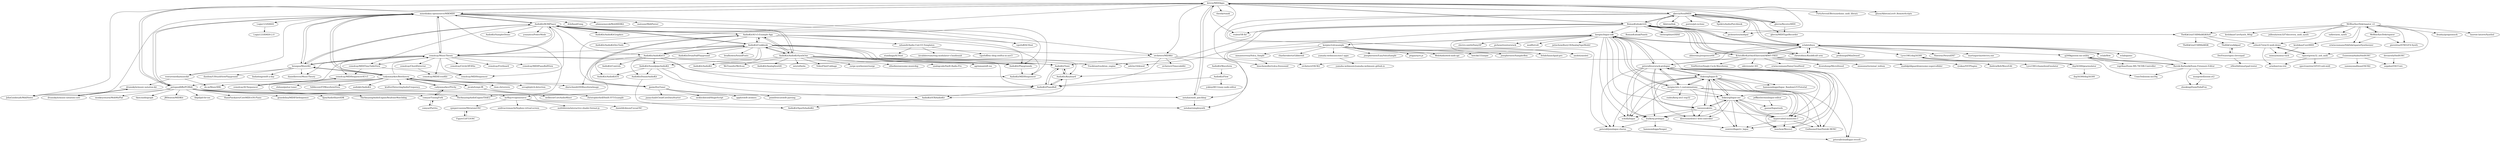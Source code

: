 digraph G {
"krevis/MIDIApps" -> "mixedinkey-opensource/MIKMIDI"
"krevis/MIDIApps" -> "petegoodliffe/PGMidi"
"krevis/MIDIApps" -> "notahat/midi_patchbay"
"krevis/MIDIApps" -> "gbevin/SendMIDI"
"krevis/MIDIApps" -> "RomanKubiak/ctrlr"
"krevis/MIDIApps" -> "pichenettes/midipal" ["e"=1]
"krevis/MIDIApps" -> "JohnGoodstadt/MidiNotes"
"krevis/MIDIApps" -> "thestk/rtmidi" ["e"=1]
"krevis/MIDIApps" -> "mrRay/vvopensource"
"krevis/MIDIApps" -> "notahat/simplesynth"
"krevis/MIDIApps" -> "reales/OB-Xd" ["e"=1]
"krevis/MIDIApps" -> "gbevin/ReceiveMIDI"
"krevis/MIDIApps" -> "orchetect/MIDIKit"
"krevis/MIDIApps" -> "FortySevenEffects/arduino_midi_library" ["e"=1]
"krevis/MIDIApps" -> "gluon/AbletonLive9_RemoteScripts" ["e"=1]
"notahat/midi_patchbay" -> "krevis/MIDIApps"
"notahat/midi_patchbay" -> "notahat/simplesynth"
"AudioKit/AUv3-Example-App" -> "AudioKit/Cookbook"
"AudioKit/AUv3-Example-App" -> "mhamilt/Audio-Unit-V3-Templates"
"AudioKit/AUv3-Example-App" -> "jpsim/ZenTuner"
"AudioKit/AUv3-Example-App" -> "AudioKit/MIDISequencer"
"AudioKit/AUv3-Example-App" -> "AudioKit/AudioKitUI"
"AudioKit/AUv3-Example-App" -> "AudioKit/ROMPlayer"
"AudioKit/AUv3-Example-App" -> "AudioKit/Playgrounds"
"AudioKit/AUv3-Example-App" -> "AudioKit/AudioKitSynthOne"
"AudioKit/AUv3-Example-App" -> "vgorloff/AUHost"
"AudioKit/AUv3-Example-App" -> "AudioKit/AudioKitDevTools"
"AudioKit/AudioKitSynthOne" -> "AudioKit/AudioKit" ["e"=1]
"AudioKit/AudioKitSynthOne" -> "AudioKit/ROMPlayer"
"AudioKit/AudioKitSynthOne" -> "AudioKit/Cookbook"
"AudioKit/AudioKitSynthOne" -> "AudioKit/AUv3-Example-App"
"AudioKit/AudioKitSynthOne" -> "agrinman/sift-ios" ["e"=1]
"AudioKit/AudioKitSynthOne" -> "WeTransfer/WeScan" ["e"=1]
"AudioKit/AudioKitSynthOne" -> "AudioKit/AnalogSynthX"
"AudioKit/AudioKitSynthOne" -> "mtytel/helm" ["e"=1]
"AudioKit/AudioKitSynthOne" -> "asb2m10/dexed" ["e"=1]
"AudioKit/AudioKitSynthOne" -> "AudioKit/Playgrounds"
"AudioKit/AudioKitSynthOne" -> "VideoFlint/Cabbage" ["e"=1]
"AudioKit/AudioKitSynthOne" -> "surge-synthesizer/surge" ["e"=1]
"AudioKit/AudioKitSynthOne" -> "olilarkin/awesome-musicdsp" ["e"=1]
"AudioKit/AudioKitSynthOne" -> "analogcode/Swift-Radio-Pro" ["e"=1]
"AudioKit/AudioKitSynthOne" -> "Tracktion/tracktion_engine" ["e"=1]
"AudioKit/ROMPlayer" -> "cemolcay/MusicTheory"
"AudioKit/ROMPlayer" -> "AudioKit/AudioKitSynthOne"
"AudioKit/ROMPlayer" -> "AudioKit/MIDISequencer"
"AudioKit/ROMPlayer" -> "cemolcay/MIDITimeTableView"
"AudioKit/ROMPlayer" -> "AudioKit/AUv3-Example-App"
"AudioKit/ROMPlayer" -> "AudioKit/Playgrounds"
"AudioKit/ROMPlayer" -> "AudioKit/Cookbook"
"AudioKit/ROMPlayer" -> "mixedinkey-opensource/MIKMIDI"
"AudioKit/ROMPlayer" -> "benzguo/MusicKit"
"AudioKit/ROMPlayer" -> "cemolcay/MIDISequencer"
"AudioKit/ROMPlayer" -> "AudioKit/AudioKitGraphics"
"AudioKit/ROMPlayer" -> "AudioKit/SamplerDemo"
"AudioKit/ROMPlayer" -> "younatics/PowerMode" ["e"=1]
"AudioKit/ROMPlayer" -> "AudioKit/AudioKitUI"
"venturemedia/musickit" -> "dn-m/MusicXML"
"venturemedia/musickit" -> "drumnkyle/music-notation-kit"
"MrBlueXav/Dekrispator" -> "MrBlueXav/Dekrispator_v2"
"MrBlueXav/Dekrispator" -> "erwincoumans/StkDekrispatorSynthesizer"
"MrBlueXav/Dekrispator" -> "pierstitus/STM32F4-Synth"
"MrBlueXav/Dekrispator_v2" -> "MrBlueXav/Dekrispator"
"MrBlueXav/Dekrispator_v2" -> "erwincoumans/StkDekrispatorSynthesizer"
"MrBlueXav/Dekrispator_v2" -> "ripxorip/stm32_usb_midi"
"MrBlueXav/Dekrispator_v2" -> "deadsy/googoomuck"
"MrBlueXav/Dekrispator_v2" -> "laurent-latorre/Synthol"
"MrBlueXav/Dekrispator_v2" -> "keshikan/CureSynth_Whip"
"MrBlueXav/Dekrispator_v2" -> "julbouln/stm32f7discovery_midi_synth"
"MrBlueXav/Dekrispator_v2" -> "sebseb7/stm32-midi-demo"
"MrBlueXav/Dekrispator_v2" -> "safiire/arm_synth"
"MrBlueXav/Dekrispator_v2" -> "TheKikGen/USBMidiKliK4x4"
"MrBlueXav/Dekrispator_v2" -> "keshikan/CureMIDI"
"MrBlueXav/Dekrispator_v2" -> "pierstitus/STM32F4-Synth"
"petegoodliffe/PGMidi" -> "mixedinkey-opensource/MIKMIDI"
"petegoodliffe/PGMidi" -> "JohnGoodstadt/MidiNotes"
"petegoodliffe/PGMidi" -> "krevis/MIDIApps"
"petegoodliffe/PGMidi" -> "TheAmazingAudioEngine/TAAE2"
"petegoodliffe/PGMidi" -> "tkzic/audiograph" ["e"=1]
"petegoodliffe/PGMidi" -> "JRHeaton/MIDIKit"
"petegoodliffe/PGMidi" -> "notahat/simplesynth"
"petegoodliffe/PGMidi" -> "libpd/pd-for-ios" ["e"=1]
"petegoodliffe/PGMidi" -> "mrRay/vvopensource"
"petegoodliffe/PGMidi" -> "HansPinckaers/CoreMIDI-iOS-Piano"
"petegoodliffe/PGMidi" -> "genedelisa/MIDIFileSequence"
"petegoodliffe/PGMidi" -> "notahat/midi_patchbay"
"petegoodliffe/PGMidi" -> "lijon/AudioShareSDK"
"petegoodliffe/PGMidi" -> "TheAmazingAudioEngine/RealtimeWatchdog"
"petegoodliffe/PGMidi" -> "monkeyswarm/MobMuPlat" ["e"=1]
"g200kg/zoom-ms-utility" -> "Barsik-Barbosik/Zoom-Firmware-Editor"
"g200kg/zoom-ms-utility" -> "UnnoTed/zoom-ms50g"
"g200kg/zoom-ms-utility" -> "rogribas/Zoom-MS-70CDR-Controller"
"peterall/eurorack-prologue" -> "korginc/logue-sdk"
"peterall/eurorack-prologue" -> "dukesrg/logue-fx"
"peterall/eurorack-prologue" -> "dukesrg/logue-osc"
"peterall/eurorack-prologue" -> "len/korg-prologue"
"peterall/eurorack-prologue" -> "peterall/junologue-chorus"
"peterall/eurorack-prologue" -> "hypercubed-music/nts-1"
"peterall/eurorack-prologue" -> "tweeeeeak/nts"
"peterall/eurorack-prologue" -> "korginc/nts-1-customizations"
"peterall/eurorack-prologue" -> "directions4/nts1-web-controller"
"peterall/eurorack-prologue" -> "centrevillage/cv_logue"
"peterall/eurorack-prologue" -> "boochow/Waves2"
"peterall/eurorack-prologue" -> "schollz/logue"
"peterall/eurorack-prologue" -> "peterall/cloudlogue-reverb"
"peterall/eurorack-prologue" -> "hammondeggs/logue_RandomLFOTutorial"
"peterall/eurorack-prologue" -> "GuillaumeElias/Nutekt-MOSC"
"korginc/logue-sdk" -> "peterall/eurorack-prologue"
"korginc/logue-sdk" -> "korginc/nts-1-customizations"
"korginc/logue-sdk" -> "dukesrg/logue-fx"
"korginc/logue-sdk" -> "dukesrg/logue-osc"
"korginc/logue-sdk" -> "len/korg-prologue"
"korginc/logue-sdk" -> "tweeeeeak/nts"
"korginc/logue-sdk" -> "korginc/volcasample"
"korginc/logue-sdk" -> "hypercubed-music/nts-1"
"korginc/logue-sdk" -> "electro-smith/DaisySP" ["e"=1]
"korginc/logue-sdk" -> "pichenettes/eurorack" ["e"=1]
"korginc/logue-sdk" -> "eclab/edisyn"
"korginc/logue-sdk" -> "schollz/logue"
"korginc/logue-sdk" -> "modlfo/vult" ["e"=1]
"korginc/logue-sdk" -> "jatinchowdhury18/AnalogTapeModel" ["e"=1]
"korginc/logue-sdk" -> "peterall/junologue-chorus"
"AudioKit/Cookbook" -> "AudioKit/AudioKitUI"
"AudioKit/Cookbook" -> "AudioKit/AUv3-Example-App"
"AudioKit/Cookbook" -> "AudioKit/Playgrounds"
"AudioKit/Cookbook" -> "orchetect/MIDIKit"
"AudioKit/Cookbook" -> "AudioKit/Tonic"
"AudioKit/Cookbook" -> "AudioKit/Keyboard"
"AudioKit/Cookbook" -> "AudioKit/PianoRoll"
"AudioKit/Cookbook" -> "AudioKit/AudioKit" ["e"=1]
"AudioKit/Cookbook" -> "dmrschmidt/DSWaveformImage" ["e"=1]
"AudioKit/Cookbook" -> "AudioKit/ROMPlayer"
"AudioKit/Cookbook" -> "AudioKit/DrumPadPlayground"
"AudioKit/Cookbook" -> "cemolcay/MusicTheory"
"AudioKit/Cookbook" -> "AudioKit/SoundpipeAudioKit"
"AudioKit/Cookbook" -> "AudioKit/AudioKitSynthOne"
"AudioKit/Cookbook" -> "bradhowes/SoundFonts"
"Lyve1981/dsp56300" -> "dsp56300/gearmulator"
"Lyve1981/dsp56300" -> "Lyve1981/chameleonEmulator"
"jpsim/ZenTuner" -> "AudioKit/AUv3-Example-App"
"jpsim/ZenTuner" -> "nicklockwood/ShapeScript" ["e"=1]
"jpsim/ZenTuner" -> "apple/swift-atomics" ["e"=1]
"jpsim/ZenTuner" -> "pointfreeco/swift-parsing" ["e"=1]
"jpsim/ZenTuner" -> "jazzychad/iCloudCoreDataStarter" ["e"=1]
"vadymmarkov/Pitchy" -> "vadymmarkov/Beethoven"
"vadymmarkov/Pitchy" -> "comyar/TuningFork"
"TheKikGen/kikpad" -> "DerFetzer/open-cleverpad"
"benzguo/MusicKit" -> "cemolcay/MusicTheory"
"benzguo/MusicKit" -> "venturemedia/musickit"
"benzguo/MusicKit" -> "danielbreves/MusicTheory"
"benzguo/MusicKit" -> "vadymmarkov/Beethoven"
"benzguo/MusicKit" -> "mixedinkey-opensource/MIKMIDI"
"benzguo/MusicKit" -> "lindadong/swift-a-day" ["e"=1]
"benzguo/MusicKit" -> "AudioKit/ROMPlayer"
"benzguo/MusicKit" -> "dasdom/UIStackViewPlayground" ["e"=1]
"vadymmarkov/Beethoven" -> "vadymmarkov/Pitchy"
"vadymmarkov/Beethoven" -> "comyar/TuningFork"
"vadymmarkov/Beethoven" -> "benzguo/MusicKit"
"vadymmarkov/Beethoven" -> "mixedinkey-opensource/MIKMIDI"
"vadymmarkov/Beethoven" -> "jscalo/tempi-fft"
"vadymmarkov/Beethoven" -> "cemolcay/MusicTheory"
"vadymmarkov/Beethoven" -> "sevagh/pitch-detection" ["e"=1]
"vadymmarkov/Beethoven" -> "elslooo/guitar-tuner"
"vadymmarkov/Beethoven" -> "fulldecent/FDWaveformView" ["e"=1]
"vadymmarkov/Beethoven" -> "jpsim/ZenTuner"
"vadymmarkov/Beethoven" -> "dmrschmidt/DSWaveformImage" ["e"=1]
"vadymmarkov/Beethoven" -> "petegoodliffe/PGMidi"
"vadymmarkov/Beethoven" -> "audiokit/AudioKit" ["e"=1]
"vadymmarkov/Beethoven" -> "krafter/DetectingAudioFrequency" ["e"=1]
"vadymmarkov/Beethoven" -> "rism-ch/verovio" ["e"=1]
"DerFetzer/open-cleverpad" -> "s0len0id/smartpad-tester"
"DerFetzer/open-cleverpad" -> "TheKikGen/kikpad"
"TheKikGen/USBMidiKliK4x4" -> "sebseb7/stm32-midi-demo"
"TheKikGen/USBMidiKliK4x4" -> "TheKikGen/USBMidiKliK" ["e"=1]
"TheKikGen/USBMidiKliK4x4" -> "TheKikGen/kikpad"
"mixedinkey-opensource/MIKMIDI" -> "petegoodliffe/PGMidi"
"mixedinkey-opensource/MIKMIDI" -> "krevis/MIDIApps"
"mixedinkey-opensource/MIKMIDI" -> "dclelland/Gong"
"mixedinkey-opensource/MIKMIDI" -> "adamnemecek/WebMIDIKit"
"mixedinkey-opensource/MIKMIDI" -> "cemolcay/MusicTheory"
"mixedinkey-opensource/MIKMIDI" -> "vadymmarkov/Beethoven"
"mixedinkey-opensource/MIKMIDI" -> "benzguo/MusicKit"
"mixedinkey-opensource/MIKMIDI" -> "JohnGoodstadt/MidiNotes"
"mixedinkey-opensource/MIKMIDI" -> "matsune/MidiParser"
"mixedinkey-opensource/MIKMIDI" -> "orchetect/MIDIKit"
"mixedinkey-opensource/MIKMIDI" -> "TheAmazingAudioEngine/TAAE2"
"mixedinkey-opensource/MIKMIDI" -> "venturemedia/musickit"
"mixedinkey-opensource/MIKMIDI" -> "vgorloff/AUHost"
"mixedinkey-opensource/MIKMIDI" -> "AudioKit/ROMPlayer"
"mixedinkey-opensource/MIKMIDI" -> "Lugia123/XMIDI"
"jscalo/tempi-fft" -> "welbesw/CoreAudioMixer"
"jscalo/tempi-fft" -> "christopherhelf/Swift-FFT-Example"
"jscalo/tempi-fft" -> "vadymmarkov/Beethoven"
"gbevin/SendMIDI" -> "gbevin/ReceiveMIDI"
"gbevin/SendMIDI" -> "porres/pd-cyclone" ["e"=1]
"gbevin/SendMIDI" -> "SpektroAudio/Patchbook"
"gbevin/SendMIDI" -> "krevis/MIDIApps"
"gbevin/SendMIDI" -> "dvhdr/launchpad-pro" ["e"=1]
"gbevin/SendMIDI" -> "eclab/edisyn"
"gbevin/SendMIDI" -> "gbevin/MIDITapeRecorder"
"gbevin/SendMIDI" -> "axoloti/axoloti" ["e"=1]
"gbevin/SendMIDI" -> "christofmuc/KnobKraft-orm"
"gbevin/SendMIDI" -> "RomanKubiak/ctrlr"
"gbevin/SendMIDI" -> "Ableton/link" ["e"=1]
"gbevin/SendMIDI" -> "pichenettes/midipal" ["e"=1]
"eclab/edisyn" -> "eclab/flow"
"eclab/edisyn" -> "christofmuc/KnobKraft-orm"
"eclab/edisyn" -> "RomanKubiak/ctrlr"
"eclab/edisyn" -> "eclab/gizmo"
"eclab/edisyn" -> "KristofferKarlAxelEkstrand/AKWF-FREE"
"eclab/edisyn" -> "probonopd/MiniDexed" ["e"=1]
"eclab/edisyn" -> "ahlstromcj/sequencer64" ["e"=1]
"eclab/edisyn" -> "g200kg/zoom-ms-utility"
"eclab/edisyn" -> "korginc/logue-sdk"
"eclab/edisyn" -> "gbevin/SendMIDI"
"eclab/edisyn" -> "peterall/eurorack-prologue"
"eclab/edisyn" -> "Nintorac/NeuralDX7"
"eclab/edisyn" -> "Barsik-Barbosik/Zoom-Firmware-Editor"
"eclab/edisyn" -> "Lyve1981/dsp56300"
"eclab/edisyn" -> "martinpavlas/electra.one"
"cemolcay/ChordDetector" -> "cemolcay/MIDIEventKit"
"ExistentialAudio/SwiftOSC" -> "orchetect/OSCKit"
"ExistentialAudio/SwiftOSC" -> "sammysmallman/OSCKit"
"ExistentialAudio/SwiftOSC" -> "segabor/OSCCore"
"eclab/flow" -> "eclab/edisyn"
"dsp56300/gearmulator" -> "dsp56300/dsp56300"
"dsp56300/gearmulator" -> "Lyve1981/dsp56300"
"ripxorip/stm32_usb_midi" -> "arneboe/con.trol"
"ripxorip/stm32_usb_midi" -> "sebseb7/stm32-midi-demo"
"ripxorip/stm32_usb_midi" -> "spectran/stm32f103-usb-midi"
"KristofferKarlAxelEkstrand/AKWF-FREE" -> "eclab/edisyn"
"KristofferKarlAxelEkstrand/AKWF-FREE" -> "AndrewBelt/WaveEdit"
"KristofferKarlAxelEkstrand/AKWF-FREE" -> "VoidVertex/Single-Cycle-Waveforms"
"KristofferKarlAxelEkstrand/AKWF-FREE" -> "odevices/er-301" ["e"=1]
"KristofferKarlAxelEkstrand/AKWF-FREE" -> "erwincoumans/DaisyCloudSeed" ["e"=1]
"KristofferKarlAxelEkstrand/AKWF-FREE" -> "peterall/eurorack-prologue"
"KristofferKarlAxelEkstrand/AKWF-FREE" -> "dcoredump/MicroDexed" ["e"=1]
"KristofferKarlAxelEkstrand/AKWF-FREE" -> "RomanKubiak/ctrlr"
"KristofferKarlAxelEkstrand/AKWF-FREE" -> "mxmxmx/terminal_tedium" ["e"=1]
"KristofferKarlAxelEkstrand/AKWF-FREE" -> "madskjeldgaard/awesome-supercollider" ["e"=1]
"KristofferKarlAxelEkstrand/AKWF-FREE" -> "ryukau/VSTPlugins" ["e"=1]
"Lugia123/XMIDI" -> "Lugia123/XMIDI-2.0"
"comyar/TuningFork" -> "comyar/Partita"
"comyar/TuningFork" -> "vadymmarkov/Pitchy"
"dukesrg/logue-fx" -> "dukesrg/logue-osc"
"dukesrg/logue-fx" -> "tweeeeeak/nts"
"dukesrg/logue-fx" -> "schollz/logue"
"dukesrg/logue-fx" -> "peterall/eurorack-prologue"
"dukesrg/logue-fx" -> "centrevillage/cv_logue"
"dukesrg/logue-fx" -> "hypercubed-music/nts-1"
"dukesrg/logue-fx" -> "len/korg-prologue"
"dukesrg/logue-fx" -> "peterall/junologue-chorus"
"dukesrg/logue-fx" -> "GuillaumeElias/Nutekt-MOSC"
"dukesrg/logue-fx" -> "hammondeggs/logue_RandomLFOTutorial"
"dukesrg/logue-fx" -> "boochow/Waves2"
"dukesrg/logue-fx" -> "peterall/cloudlogue-reverb"
"dukesrg/logue-fx" -> "korginc/nts-1-customizations"
"dukesrg/logue-osc" -> "dukesrg/logue-fx"
"dukesrg/logue-osc" -> "hypercubed-music/nts-1"
"dukesrg/logue-osc" -> "tweeeeeak/nts"
"dukesrg/logue-osc" -> "GuillaumeElias/Nutekt-MOSC"
"dukesrg/logue-osc" -> "len/korg-prologue"
"dukesrg/logue-osc" -> "boochow/Waves2"
"dukesrg/logue-osc" -> "centrevillage/cv_logue"
"dukesrg/logue-osc" -> "directions4/nts1-web-controller"
"dukesrg/logue-osc" -> "gazzar/loguetools"
"peterall/junologue-chorus" -> "peterall/cloudlogue-reverb"
"comyar/Partita" -> "comyar/TuningFork"
"cemolcay/MusicTheory" -> "cemolcay/MIDITimeTableView"
"cemolcay/MusicTheory" -> "cemolcay/MIDIEventKit"
"cemolcay/MusicTheory" -> "cemolcay/CircleOfFifths"
"cemolcay/MusicTheory" -> "cemolcay/MIDISequencer"
"cemolcay/MusicTheory" -> "AudioKit/MIDISequencer"
"cemolcay/MusicTheory" -> "benzguo/MusicKit"
"cemolcay/MusicTheory" -> "AudioKit/ROMPlayer"
"cemolcay/MusicTheory" -> "AudioKit/Tonic"
"cemolcay/MusicTheory" -> "cemolcay/Fretboard"
"cemolcay/MusicTheory" -> "danielbreves/MusicTheory"
"cemolcay/MusicTheory" -> "dn-m/MusicXML"
"cemolcay/MusicTheory" -> "cemolcay/MIDIPianoRollView"
"cemolcay/MusicTheory" -> "mixedinkey-opensource/MIKMIDI"
"cemolcay/MusicTheory" -> "cemolcay/ChordDetector"
"cemolcay/MusicTheory" -> "cemolcay/MIDISequencerAUv3"
"orchetect/MIDIKit" -> "AudioKit/PianoRoll"
"orchetect/MIDIKit" -> "AudioKit/Tonic"
"orchetect/MIDIKit" -> "orchetect/OSCKit"
"orchetect/MIDIKit" -> "AudioKit/Keyboard"
"orchetect/MIDIKit" -> "orchetect/TimecodeKit"
"Barsik-Barbosik/Zoom-Firmware-Editor" -> "mungewell/zoom-zt2"
"Barsik-Barbosik/Zoom-Firmware-Editor" -> "g200kg/zoom-ms-utility"
"Barsik-Barbosik/Zoom-Firmware-Editor" -> "UnnoTed/zoom-ms50g"
"Barsik-Barbosik/Zoom-Firmware-Editor" -> "shooking/ZoomPedalFun"
"christofmuc/KnobKraft-orm" -> "eclab/edisyn"
"christofmuc/KnobKraft-orm" -> "RomanKubiak/ctrlr"
"gbevin/ReceiveMIDI" -> "gbevin/SendMIDI"
"gbevin/ReceiveMIDI" -> "gbevin/MIDITapeRecorder"
"sebseb7/stm32-midi-demo" -> "ripxorip/stm32_usb_midi"
"sebseb7/stm32-midi-demo" -> "arneboe/con.trol"
"sebseb7/stm32-midi-demo" -> "mimuz/mimuz-tuch"
"RomanKubiak/ctrlr" -> "eclab/edisyn"
"RomanKubiak/ctrlr" -> "christofmuc/KnobKraft-orm"
"RomanKubiak/ctrlr" -> "krevis/MIDIApps"
"RomanKubiak/ctrlr" -> "RomanKubiak/Panels"
"RomanKubiak/ctrlr" -> "TheKikGen/USBMidiKliK4x4"
"RomanKubiak/ctrlr" -> "KristofferKarlAxelEkstrand/AKWF-FREE"
"RomanKubiak/ctrlr" -> "gbevin/SendMIDI"
"RomanKubiak/ctrlr" -> "ahlstromcj/sequencer64" ["e"=1]
"RomanKubiak/ctrlr" -> "pichenettes/midipal" ["e"=1]
"RomanKubiak/ctrlr" -> "notahat/midi_patchbay"
"RomanKubiak/ctrlr" -> "korginc/logue-sdk"
"RomanKubiak/ctrlr" -> "reales/OB-Xd" ["e"=1]
"RomanKubiak/ctrlr" -> "asb2m10/dexed" ["e"=1]
"RomanKubiak/ctrlr" -> "Tracktion/tracktion_engine" ["e"=1]
"RomanKubiak/ctrlr" -> "christophhart/HISE" ["e"=1]
"AudioKit/Playgrounds" -> "AudioKit/MIDISequencer"
"korginc/nts-1-customizations" -> "dukesrg/logue-osc"
"korginc/nts-1-customizations" -> "eudes/korg-nts1-esp32"
"korginc/nts-1-customizations" -> "dukesrg/logue-fx"
"korginc/nts-1-customizations" -> "hypercubed-music/nts-1"
"korginc/nts-1-customizations" -> "directions4/nts1-web-controller"
"korginc/nts-1-customizations" -> "peterall/eurorack-prologue"
"korginc/nts-1-customizations" -> "boochow/Waves2"
"korginc/nts-1-customizations" -> "schollz/logue"
"korginc/nts-1-customizations" -> "korginc/logue-sdk"
"devinroth/SwiftOSC" -> "segabor/OSCCore"
"keshikan/CureMIDI" -> "mimuz/mimuz-tuch"
"tweeeeeak/nts" -> "dukesrg/logue-osc"
"tweeeeeak/nts" -> "dukesrg/logue-fx"
"tweeeeeak/nts" -> "directions4/nts1-web-controller"
"tweeeeeak/nts" -> "hypercubed-music/nts-1"
"tweeeeeak/nts" -> "len/korg-prologue"
"tweeeeeak/nts" -> "schollz/logue"
"AudioKit/Flow" -> "AudioKit/PianoRoll"
"AudioKit/Flow" -> "yukiny0811/easy-node-editor"
"korginc/volcasample" -> "korginc/logue-sdk"
"korginc/volcasample" -> "josephernest/EasyVolcaSample"
"korginc/volcasample" -> "axoloti/axoloti" ["e"=1]
"korginc/volcasample" -> "ptigas/syro.js"
"korginc/volcasample" -> "dvhdr/launchpad-pro" ["e"=1]
"korginc/volcasample" -> "hisschemoller/volca-freesound"
"korginc/volcasample" -> "WebAudio/web-midi-api" ["e"=1]
"korginc/volcasample" -> "mmaisterrena/Volca_Simple"
"korginc/volcasample" -> "yamaha-webmusic/nsx1-apps"
"korginc/volcasample" -> "hotchk155/arpie"
"korginc/volcasample" -> "josephernest/SamplerBox" ["e"=1]
"korginc/volcasample" -> "charlieroberts/Gibberish" ["e"=1]
"jeffkistler/minilogue-editor" -> "gazzar/loguetools"
"cemolcay/MIDITimeTableView" -> "cemolcay/MIDISequencer"
"cemolcay/MIDITimeTableView" -> "cemolcay/MIDISequencerAUv3"
"cpmpercussion/MetatoneOSC" -> "Figure53/F53OSC"
"mrRay/vvopensource" -> "danieldickison/CocoaOSC"
"mrRay/vvopensource" -> "andreacremaschi/Syphon-virtual-screen" ["e"=1]
"mrRay/vvopensource" -> "cpmpercussion/MetatoneOSC"
"mrRay/vvopensource" -> "msfeldstein/interactive-shader-format-js"
"AudioKit/Waveform" -> "AudioKit/Flow"
"AudioKit/Tonic" -> "AudioKit/Keyboard"
"AudioKit/Tonic" -> "AudioKit/PianoRoll"
"AudioKit/AudioKitUI" -> "AudioKit/Cookbook"
"AudioKit/AudioKitUI" -> "AudioKit/SoundpipeAudioKit"
"AudioKit/AudioKitUI" -> "AudioKit/Controls"
"AudioKit/AudioKitUI" -> "AudioKit/Tonic"
"AudioKit/AudioKitUI" -> "AudioKit/AudioKitEX"
"AudioKit/AudioKitUI" -> "AudioKit/DunneAudioKit"
"AudioKit/AudioKitUI" -> "AudioKit/PianoRoll"
"mungewell/zoom-zt2" -> "shooking/ZoomPedalFun"
"mhamilt/Audio-Unit-V3-Templates" -> "standinga/AUHost"
"mhamilt/Audio-Unit-V3-Templates" -> "invalidstream/ring-modulator-v3audiounit"
"mhamilt/Audio-Unit-V3-Templates" -> "vgorloff/mc-blog-swiftui-in-auv3"
"AudioKit/DunneAudioKit" -> "AudioKit/SporthAudioKit"
"AudioKit/STKAudioKit" -> "AudioKit/SporthAudioKit"
"AudioKit/SoundpipeAudioKit" -> "AudioKit/STKAudioKit"
"AudioKit/SoundpipeAudioKit" -> "AudioKit/PianoRoll"
"AudioKit/SoundpipeAudioKit" -> "AudioKit/AudioKitEX"
"AudioKit/SoundpipeAudioKit" -> "AudioKit/DunneAudioKit"
"AudioKit/Keyboard" -> "AudioKit/Tonic"
"AudioKit/Keyboard" -> "AudioKit/PianoRoll"
"AudioKit/Keyboard" -> "AudioKit/STKAudioKit"
"Figure53/F53OSC" -> "cpmpercussion/MetatoneOSC"
"yamaha-webmusic/nsx1-apps" -> "yamaha-webmusic/yamaha-webmusic.github.io"
"hypercubed-music/nts-1" -> "GuillaumeElias/Nutekt-MOSC"
"hypercubed-music/nts-1" -> "boochow/Waves2"
"hypercubed-music/nts-1" -> "dukesrg/logue-osc"
"hypercubed-music/nts-1" -> "centrevillage/cv_logue"
"mmaisterrena/Volca_Simple" -> "hisschemoller/volca-freesound"
"cemolcay/MIDISequencerAUv3" -> "cemolcay/AUSequencer"
"len/korg-prologue" -> "hammondeggs/Souper"
"len/korg-prologue" -> "centrevillage/cv_logue"
"len/korg-prologue" -> "peterall/junologue-chorus"
"AudioKit/PianoRoll" -> "AudioKit/Keyboard"
"AudioKit/PianoRoll" -> "AudioKit/STKAudioKit"
"AudioKit/PianoRoll" -> "AudioKit/Tonic"
"drumnkyle/music-notation-kit" -> "drumnkyle/music-notation-core"
"cemolcay/AUSequencer" -> "cemolcay/MIDISequencerAUv3"
"drumnkyle/music-notation-core" -> "drumnkyle/music-notation-kit"
"krevis/MIDIApps" ["l"="2.507,37.05"]
"mixedinkey-opensource/MIKMIDI" ["l"="2.557,37.119"]
"petegoodliffe/PGMidi" ["l"="2.542,37.071"]
"notahat/midi_patchbay" ["l"="2.515,37.027"]
"gbevin/SendMIDI" ["l"="2.49,36.991"]
"RomanKubiak/ctrlr" ["l"="2.478,36.97"]
"pichenettes/midipal" ["l"="1.111,36.958"]
"JohnGoodstadt/MidiNotes" ["l"="2.527,37.085"]
"thestk/rtmidi" ["l"="1.631,37.854"]
"mrRay/vvopensource" ["l"="2.471,37.068"]
"notahat/simplesynth" ["l"="2.535,37.041"]
"reales/OB-Xd" ["l"="1.705,37.737"]
"gbevin/ReceiveMIDI" ["l"="2.483,37.018"]
"orchetect/MIDIKit" ["l"="2.486,37.156"]
"FortySevenEffects/arduino_midi_library" ["l"="1.245,36.976"]
"gluon/AbletonLive9_RemoteScripts" ["l"="2.941,37.377"]
"AudioKit/AUv3-Example-App" ["l"="2.545,37.205"]
"AudioKit/Cookbook" ["l"="2.515,37.199"]
"mhamilt/Audio-Unit-V3-Templates" ["l"="2.569,37.259"]
"jpsim/ZenTuner" ["l"="2.585,37.206"]
"AudioKit/MIDISequencer" ["l"="2.562,37.192"]
"AudioKit/AudioKitUI" ["l"="2.511,37.22"]
"AudioKit/ROMPlayer" ["l"="2.549,37.173"]
"AudioKit/Playgrounds" ["l"="2.535,37.192"]
"AudioKit/AudioKitSynthOne" ["l"="2.51,37.177"]
"vgorloff/AUHost" ["l"="2.549,37.151"]
"AudioKit/AudioKitDevTools" ["l"="2.557,37.228"]
"AudioKit/AudioKit" ["l"="-51.637,3.981"]
"agrinman/sift-ios" ["l"="-51.453,4.802"]
"WeTransfer/WeScan" ["l"="-51.371,4.706"]
"AudioKit/AnalogSynthX" ["l"="2.462,37.175"]
"mtytel/helm" ["l"="1.608,37.746"]
"asb2m10/dexed" ["l"="1.628,37.755"]
"VideoFlint/Cabbage" ["l"="-49.551,4.167"]
"surge-synthesizer/surge" ["l"="1.643,37.74"]
"olilarkin/awesome-musicdsp" ["l"="1.622,37.806"]
"analogcode/Swift-Radio-Pro" ["l"="-50.778,0.124"]
"Tracktion/tracktion_engine" ["l"="1.659,37.818"]
"cemolcay/MusicTheory" ["l"="2.585,37.169"]
"cemolcay/MIDITimeTableView" ["l"="2.593,37.188"]
"benzguo/MusicKit" ["l"="2.583,37.143"]
"cemolcay/MIDISequencer" ["l"="2.573,37.182"]
"AudioKit/AudioKitGraphics" ["l"="2.53,37.159"]
"AudioKit/SamplerDemo" ["l"="2.523,37.148"]
"younatics/PowerMode" ["l"="-51.356,5.084"]
"venturemedia/musickit" ["l"="2.621,37.143"]
"dn-m/MusicXML" ["l"="2.63,37.162"]
"drumnkyle/music-notation-kit" ["l"="2.669,37.158"]
"MrBlueXav/Dekrispator" ["l"="2.252,36.957"]
"MrBlueXav/Dekrispator_v2" ["l"="2.274,36.96"]
"erwincoumans/StkDekrispatorSynthesizer" ["l"="2.252,36.971"]
"pierstitus/STM32F4-Synth" ["l"="2.241,36.946"]
"ripxorip/stm32_usb_midi" ["l"="2.292,36.944"]
"deadsy/googoomuck" ["l"="2.268,36.979"]
"laurent-latorre/Synthol" ["l"="2.257,36.938"]
"keshikan/CureSynth_Whip" ["l"="2.233,36.967"]
"julbouln/stm32f7discovery_midi_synth" ["l"="2.27,36.943"]
"sebseb7/stm32-midi-demo" ["l"="2.309,36.956"]
"safiire/arm_synth" ["l"="2.254,36.984"]
"TheKikGen/USBMidiKliK4x4" ["l"="2.355,36.959"]
"keshikan/CureMIDI" ["l"="2.286,36.981"]
"TheAmazingAudioEngine/TAAE2" ["l"="2.554,37.092"]
"tkzic/audiograph" ["l"="-53.425,2.624"]
"JRHeaton/MIDIKit" ["l"="2.575,37.067"]
"libpd/pd-for-ios" ["l"="1.334,37.726"]
"HansPinckaers/CoreMIDI-iOS-Piano" ["l"="2.514,37.076"]
"genedelisa/MIDIFileSequence" ["l"="2.558,37.046"]
"lijon/AudioShareSDK" ["l"="2.562,37.059"]
"TheAmazingAudioEngine/RealtimeWatchdog" ["l"="2.579,37.048"]
"monkeyswarm/MobMuPlat" ["l"="1.357,37.727"]
"g200kg/zoom-ms-utility" ["l"="2.559,36.943"]
"Barsik-Barbosik/Zoom-Firmware-Editor" ["l"="2.57,36.928"]
"UnnoTed/zoom-ms50g" ["l"="2.583,36.942"]
"rogribas/Zoom-MS-70CDR-Controller" ["l"="2.575,36.956"]
"peterall/eurorack-prologue" ["l"="2.49,36.878"]
"korginc/logue-sdk" ["l"="2.467,36.888"]
"dukesrg/logue-fx" ["l"="2.49,36.863"]
"dukesrg/logue-osc" ["l"="2.499,36.855"]
"len/korg-prologue" ["l"="2.463,36.859"]
"peterall/junologue-chorus" ["l"="2.471,36.849"]
"hypercubed-music/nts-1" ["l"="2.5,36.867"]
"tweeeeeak/nts" ["l"="2.478,36.858"]
"korginc/nts-1-customizations" ["l"="2.475,36.867"]
"directions4/nts1-web-controller" ["l"="2.487,36.84"]
"centrevillage/cv_logue" ["l"="2.487,36.85"]
"boochow/Waves2" ["l"="2.507,36.875"]
"schollz/logue" ["l"="2.46,36.871"]
"peterall/cloudlogue-reverb" ["l"="2.499,36.846"]
"hammondeggs/logue_RandomLFOTutorial" ["l"="2.516,36.854"]
"GuillaumeElias/Nutekt-MOSC" ["l"="2.516,36.865"]
"korginc/volcasample" ["l"="2.412,36.852"]
"electro-smith/DaisySP" ["l"="1.27,36.872"]
"pichenettes/eurorack" ["l"="1.19,36.909"]
"eclab/edisyn" ["l"="2.506,36.934"]
"modlfo/vult" ["l"="2.009,36.98"]
"jatinchowdhury18/AnalogTapeModel" ["l"="1.701,37.778"]
"AudioKit/Tonic" ["l"="2.499,37.193"]
"AudioKit/Keyboard" ["l"="2.479,37.193"]
"AudioKit/PianoRoll" ["l"="2.483,37.207"]
"dmrschmidt/DSWaveformImage" ["l"="-53.519,2.521"]
"AudioKit/DrumPadPlayground" ["l"="2.53,37.237"]
"AudioKit/SoundpipeAudioKit" ["l"="2.491,37.226"]
"bradhowes/SoundFonts" ["l"="2.462,37.209"]
"Lyve1981/dsp56300" ["l"="2.571,36.893"]
"dsp56300/gearmulator" ["l"="2.598,36.874"]
"Lyve1981/chameleonEmulator" ["l"="2.594,36.893"]
"nicklockwood/ShapeScript" ["l"="-49.585,3.916"]
"apple/swift-atomics" ["l"="-49.126,1.927"]
"pointfreeco/swift-parsing" ["l"="-48.961,1.895"]
"jazzychad/iCloudCoreDataStarter" ["l"="-48.789,1.953"]
"vadymmarkov/Pitchy" ["l"="2.648,37.123"]
"vadymmarkov/Beethoven" ["l"="2.611,37.123"]
"comyar/TuningFork" ["l"="2.67,37.125"]
"TheKikGen/kikpad" ["l"="2.344,36.937"]
"DerFetzer/open-cleverpad" ["l"="2.336,36.923"]
"danielbreves/MusicTheory" ["l"="2.607,37.158"]
"lindadong/swift-a-day" ["l"="-51.75,4.304"]
"dasdom/UIStackViewPlayground" ["l"="-51.676,4.249"]
"jscalo/tempi-fft" ["l"="2.662,37.098"]
"sevagh/pitch-detection" ["l"="1.686,37.918"]
"elslooo/guitar-tuner" ["l"="2.63,37.095"]
"fulldecent/FDWaveformView" ["l"="-53.522,2.492"]
"audiokit/AudioKit" ["l"="-51.621,4.099"]
"krafter/DetectingAudioFrequency" ["l"="-53.282,2.603"]
"rism-ch/verovio" ["l"="2.706,37.936"]
"s0len0id/smartpad-tester" ["l"="2.325,36.908"]
"TheKikGen/USBMidiKliK" ["l"="1.221,37.026"]
"dclelland/Gong" ["l"="2.578,37.105"]
"adamnemecek/WebMIDIKit" ["l"="2.59,37.091"]
"matsune/MidiParser" ["l"="2.529,37.109"]
"Lugia123/XMIDI" ["l"="2.516,37.12"]
"welbesw/CoreAudioMixer" ["l"="2.69,37.073"]
"christopherhelf/Swift-FFT-Example" ["l"="2.698,37.094"]
"porres/pd-cyclone" ["l"="1.414,37.757"]
"SpektroAudio/Patchbook" ["l"="2.442,36.989"]
"dvhdr/launchpad-pro" ["l"="2.88,37.325"]
"gbevin/MIDITapeRecorder" ["l"="2.46,37.008"]
"axoloti/axoloti" ["l"="1.305,36.877"]
"christofmuc/KnobKraft-orm" ["l"="2.496,36.958"]
"Ableton/link" ["l"="1.594,37.817"]
"eclab/flow" ["l"="2.529,36.93"]
"eclab/gizmo" ["l"="2.529,36.951"]
"KristofferKarlAxelEkstrand/AKWF-FREE" ["l"="2.471,36.932"]
"probonopd/MiniDexed" ["l"="-44.741,16.588"]
"ahlstromcj/sequencer64" ["l"="1.623,37.585"]
"Nintorac/NeuralDX7" ["l"="2.533,36.91"]
"martinpavlas/electra.one" ["l"="2.503,36.915"]
"cemolcay/ChordDetector" ["l"="2.626,37.201"]
"cemolcay/MIDIEventKit" ["l"="2.61,37.192"]
"ExistentialAudio/SwiftOSC" ["l"="2.364,37.185"]
"orchetect/OSCKit" ["l"="2.419,37.172"]
"sammysmallman/OSCKit" ["l"="2.337,37.18"]
"segabor/OSCCore" ["l"="2.333,37.204"]
"dsp56300/dsp56300" ["l"="2.619,36.861"]
"arneboe/con.trol" ["l"="2.308,36.939"]
"spectran/stm32f103-usb-midi" ["l"="2.284,36.925"]
"AndrewBelt/WaveEdit" ["l"="2.428,36.935"]
"VoidVertex/Single-Cycle-Waveforms" ["l"="2.448,36.922"]
"odevices/er-301" ["l"="1.977,37.175"]
"erwincoumans/DaisyCloudSeed" ["l"="1.324,36.82"]
"dcoredump/MicroDexed" ["l"="1.157,36.996"]
"mxmxmx/terminal_tedium" ["l"="1.166,36.877"]
"madskjeldgaard/awesome-supercollider" ["l"="2.899,37.052"]
"ryukau/VSTPlugins" ["l"="1.747,37.722"]
"Lugia123/XMIDI-2.0" ["l"="2.491,37.117"]
"comyar/Partita" ["l"="2.698,37.128"]
"gazzar/loguetools" ["l"="2.518,36.822"]
"cemolcay/CircleOfFifths" ["l"="2.615,37.176"]
"cemolcay/Fretboard" ["l"="2.636,37.178"]
"cemolcay/MIDIPianoRollView" ["l"="2.613,37.212"]
"cemolcay/MIDISequencerAUv3" ["l"="2.623,37.189"]
"orchetect/TimecodeKit" ["l"="2.455,37.147"]
"mungewell/zoom-zt2" ["l"="2.602,36.929"]
"shooking/ZoomPedalFun" ["l"="2.595,36.917"]
"mimuz/mimuz-tuch" ["l"="2.305,36.973"]
"RomanKubiak/Panels" ["l"="2.503,36.973"]
"christophhart/HISE" ["l"="1.661,37.775"]
"eudes/korg-nts1-esp32" ["l"="2.464,36.833"]
"devinroth/SwiftOSC" ["l"="2.308,37.214"]
"AudioKit/Flow" ["l"="2.439,37.246"]
"yukiny0811/easy-node-editor" ["l"="2.434,37.269"]
"josephernest/EasyVolcaSample" ["l"="2.391,36.864"]
"ptigas/syro.js" ["l"="2.392,36.842"]
"hisschemoller/volca-freesound" ["l"="2.417,36.825"]
"WebAudio/web-midi-api" ["l"="2.999,37.928"]
"mmaisterrena/Volca_Simple" ["l"="2.401,36.827"]
"yamaha-webmusic/nsx1-apps" ["l"="2.377,36.823"]
"hotchk155/arpie" ["l"="2.375,36.85"]
"josephernest/SamplerBox" ["l"="-44.676,16.593"]
"charlieroberts/Gibberish" ["l"="3.011,37.845"]
"jeffkistler/minilogue-editor" ["l"="2.531,36.799"]
"cpmpercussion/MetatoneOSC" ["l"="2.423,37.073"]
"Figure53/F53OSC" ["l"="2.399,37.076"]
"danieldickison/CocoaOSC" ["l"="2.442,37.059"]
"andreacremaschi/Syphon-virtual-screen" ["l"="-33.17,-16.39"]
"msfeldstein/interactive-shader-format-js" ["l"="2.446,37.084"]
"AudioKit/Waveform" ["l"="2.408,37.262"]
"AudioKit/Controls" ["l"="2.51,37.257"]
"AudioKit/AudioKitEX" ["l"="2.502,37.241"]
"AudioKit/DunneAudioKit" ["l"="2.484,37.24"]
"standinga/AUHost" ["l"="2.562,37.281"]
"invalidstream/ring-modulator-v3audiounit" ["l"="2.578,37.282"]
"vgorloff/mc-blog-swiftui-in-auv3" ["l"="2.593,37.273"]
"AudioKit/SporthAudioKit" ["l"="2.466,37.238"]
"AudioKit/STKAudioKit" ["l"="2.471,37.22"]
"yamaha-webmusic/yamaha-webmusic.github.io" ["l"="2.361,36.808"]
"cemolcay/AUSequencer" ["l"="2.646,37.197"]
"hammondeggs/Souper" ["l"="2.446,36.84"]
"drumnkyle/music-notation-core" ["l"="2.692,37.166"]
}